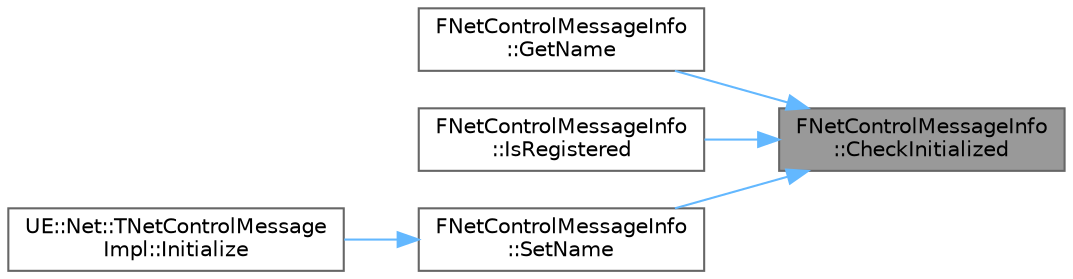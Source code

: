 digraph "FNetControlMessageInfo::CheckInitialized"
{
 // INTERACTIVE_SVG=YES
 // LATEX_PDF_SIZE
  bgcolor="transparent";
  edge [fontname=Helvetica,fontsize=10,labelfontname=Helvetica,labelfontsize=10];
  node [fontname=Helvetica,fontsize=10,shape=box,height=0.2,width=0.4];
  rankdir="RL";
  Node1 [id="Node000001",label="FNetControlMessageInfo\l::CheckInitialized",height=0.2,width=0.4,color="gray40", fillcolor="grey60", style="filled", fontcolor="black",tooltip=" "];
  Node1 -> Node2 [id="edge1_Node000001_Node000002",dir="back",color="steelblue1",style="solid",tooltip=" "];
  Node2 [id="Node000002",label="FNetControlMessageInfo\l::GetName",height=0.2,width=0.4,color="grey40", fillcolor="white", style="filled",URL="$d7/db7/classFNetControlMessageInfo.html#a1f1736fb04c339a33418f85d46aadd37",tooltip=" "];
  Node1 -> Node3 [id="edge2_Node000001_Node000003",dir="back",color="steelblue1",style="solid",tooltip=" "];
  Node3 [id="Node000003",label="FNetControlMessageInfo\l::IsRegistered",height=0.2,width=0.4,color="grey40", fillcolor="white", style="filled",URL="$d7/db7/classFNetControlMessageInfo.html#af66737113fe9ac7bbf54dfe3ca8e57c1",tooltip=" "];
  Node1 -> Node4 [id="edge3_Node000001_Node000004",dir="back",color="steelblue1",style="solid",tooltip=" "];
  Node4 [id="Node000004",label="FNetControlMessageInfo\l::SetName",height=0.2,width=0.4,color="grey40", fillcolor="white", style="filled",URL="$d7/db7/classFNetControlMessageInfo.html#a1280c83377b0bf52d8e5b67a4d319a75",tooltip=" "];
  Node4 -> Node5 [id="edge4_Node000004_Node000005",dir="back",color="steelblue1",style="solid",tooltip=" "];
  Node5 [id="Node000005",label="UE::Net::TNetControlMessage\lImpl::Initialize",height=0.2,width=0.4,color="grey40", fillcolor="white", style="filled",URL="$df/d09/classUE_1_1Net_1_1TNetControlMessageImpl.html#a59d3d02a77e3d415a5adb4b0593e256e",tooltip=" "];
}
